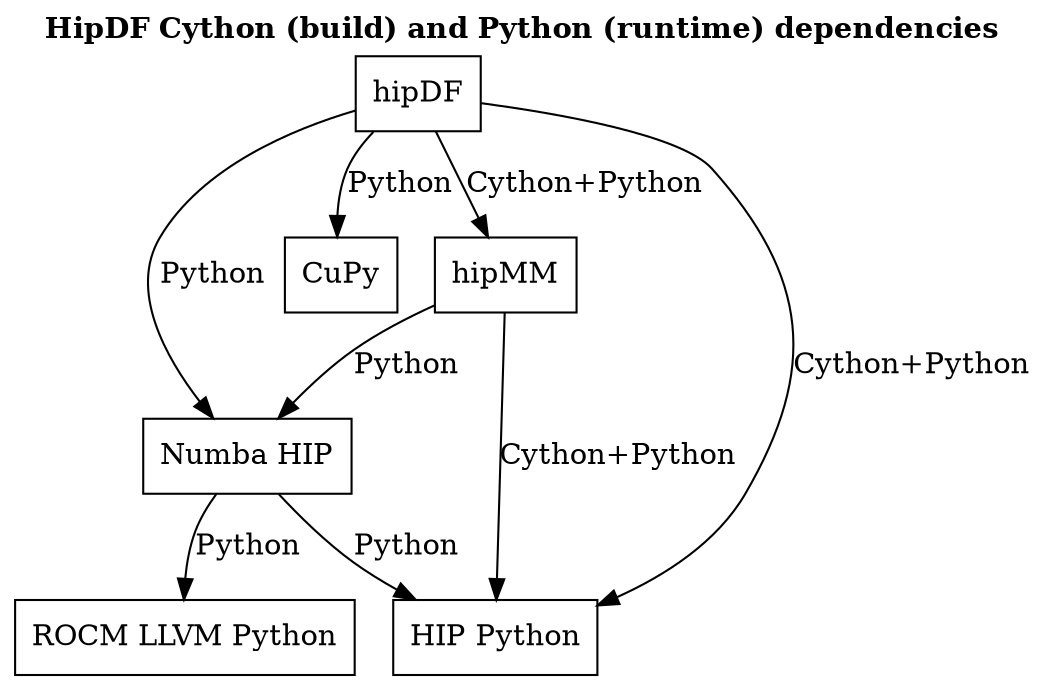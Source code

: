 digraph hipdf_deps {
    node [shape=rectangle];
    label=< <b> HipDF Cython (build) and Python (runtime) dependencies </b> >
    labelloc = "top"

    hipDF [label="hipDF",URL="https://github.com/ROCm/hipDF",tooltip="https://github.com/ROCm/hipDF"];
    hipMM [label="hipMM",URL="https://github.com/ROCm/hipMM",tooltip="https://github.com/ROCm/hipMM"];
    CuPy [label="CuPy",URL="https://github.com/ROCm/CuPy/tree/aiss/cai-branch",tooltip="https://github.com/ROCm/Cupy/tree/aiss/cai-branch"];
    NumbaHIP [label="Numba HIP",URL="https://github.com/ROCm/numba-hip",tooltip="https://github.com/ROCm/numba-hip"];
    HIPPython [label="HIP Python",URL="https://github.com/ROCm/hip-python",tooltip="https://github.com/ROCm/hip-python"];
    ROCMLLVMPython [label="ROCM LLVM Python",URL="https://github.com/ROCm/rocm-llvm-python",tooltip="https://github.com/ROCm/rocm-llvm-python"];

    hipDF -> hipMM [label="Cython+Python"];
    hipDF -> NumbaHIP [label="Python"];
    hipMM -> NumbaHIP [label="Python"];
    hipDF -> CuPy [label="Python"];
    hipDF -> HIPPython [label="Cython+Python"];
    hipMM -> HIPPython [label="Cython+Python"];
    NumbaHIP -> HIPPython [label="Python"];
    NumbaHIP -> ROCMLLVMPython [label="Python"];
}